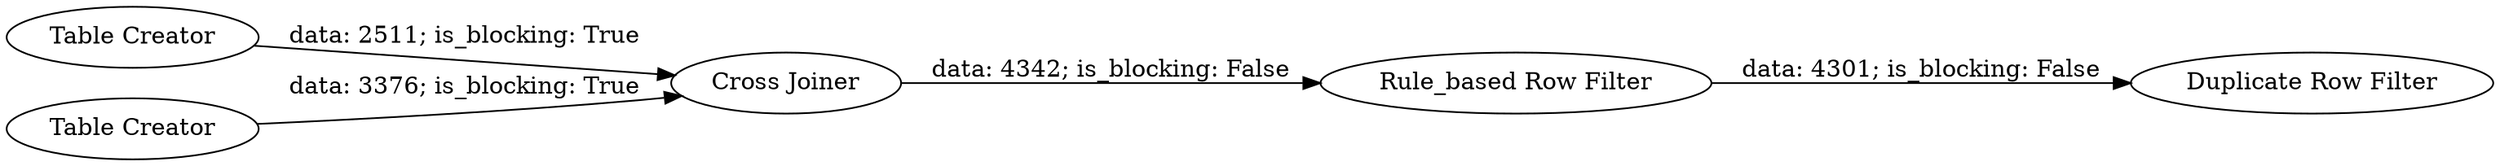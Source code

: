 digraph {
	"-8527331051619685445_3" [label="Cross Joiner"]
	"-8527331051619685445_7" [label="Duplicate Row Filter"]
	"-8527331051619685445_2" [label="Table Creator"]
	"-8527331051619685445_4" [label="Rule_based Row Filter"]
	"-8527331051619685445_1" [label="Table Creator"]
	"-8527331051619685445_3" -> "-8527331051619685445_4" [label="data: 4342; is_blocking: False"]
	"-8527331051619685445_1" -> "-8527331051619685445_3" [label="data: 3376; is_blocking: True"]
	"-8527331051619685445_4" -> "-8527331051619685445_7" [label="data: 4301; is_blocking: False"]
	"-8527331051619685445_2" -> "-8527331051619685445_3" [label="data: 2511; is_blocking: True"]
	rankdir=LR
}
